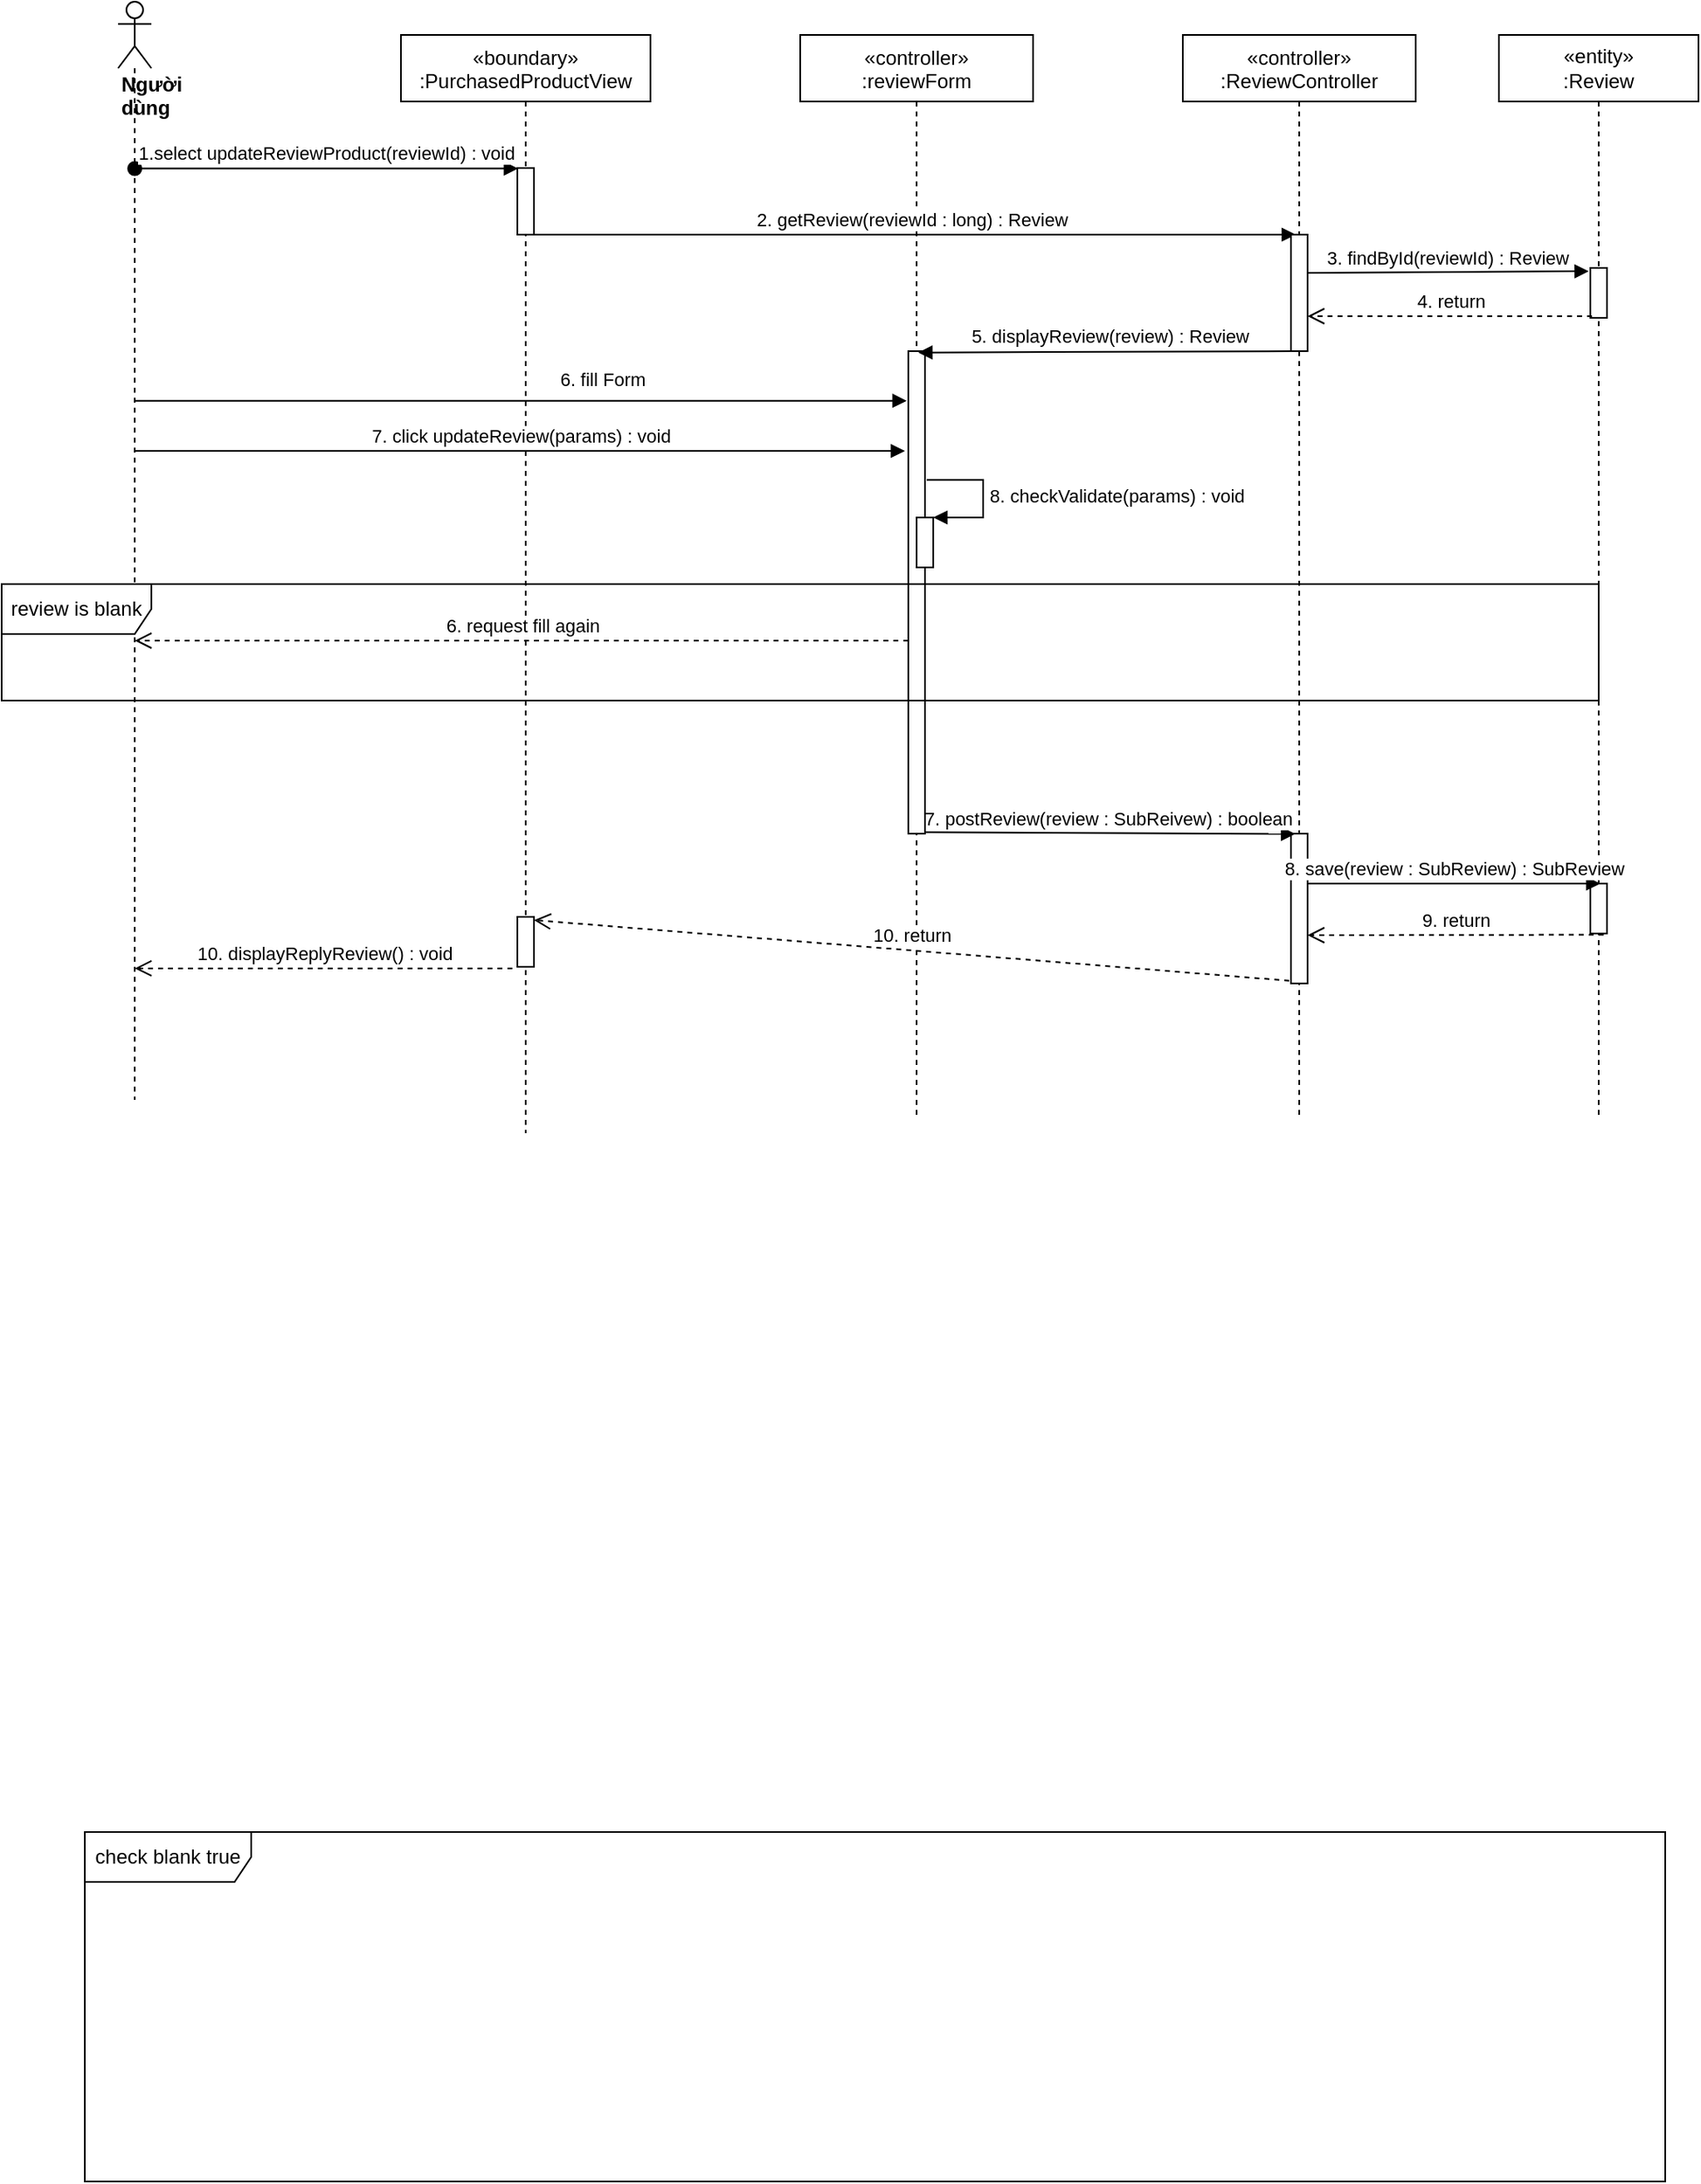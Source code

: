 <mxfile version="14.7.4" type="device"><diagram id="kgpKYQtTHZ0yAKxKKP6v" name="Page-1"><mxGraphModel dx="868" dy="425" grid="1" gridSize="10" guides="1" tooltips="1" connect="1" arrows="1" fold="1" page="1" pageScale="1" pageWidth="850" pageHeight="1100" math="0" shadow="0"><root><mxCell id="0"/><mxCell id="1" parent="0"/><mxCell id="0CzADNxZ9iThf1ZMLkq9-1" value="«boundary»&#10;:PurchasedProductView" style="shape=umlLifeline;perimeter=lifelinePerimeter;container=1;collapsible=0;recursiveResize=0;rounded=0;shadow=0;strokeWidth=1;" vertex="1" parent="1"><mxGeometry x="260" y="80" width="150" height="660" as="geometry"/></mxCell><mxCell id="0CzADNxZ9iThf1ZMLkq9-2" value="" style="html=1;points=[];perimeter=orthogonalPerimeter;" vertex="1" parent="0CzADNxZ9iThf1ZMLkq9-1"><mxGeometry x="70" y="80" width="10" height="40" as="geometry"/></mxCell><mxCell id="0CzADNxZ9iThf1ZMLkq9-3" value="«controller»&#10;:ReviewController" style="shape=umlLifeline;perimeter=lifelinePerimeter;container=1;collapsible=0;recursiveResize=0;rounded=0;shadow=0;strokeWidth=1;size=40;" vertex="1" parent="1"><mxGeometry x="730" y="80" width="140" height="650" as="geometry"/></mxCell><mxCell id="0CzADNxZ9iThf1ZMLkq9-4" value="" style="points=[];perimeter=orthogonalPerimeter;rounded=0;shadow=0;strokeWidth=1;" vertex="1" parent="0CzADNxZ9iThf1ZMLkq9-3"><mxGeometry x="65" y="480" width="10" height="90" as="geometry"/></mxCell><mxCell id="0CzADNxZ9iThf1ZMLkq9-5" value="&lt;div&gt;&lt;b&gt;Người dùng&lt;/b&gt;&lt;/div&gt;" style="shape=umlLifeline;participant=umlActor;perimeter=lifelinePerimeter;whiteSpace=wrap;html=1;container=1;collapsible=0;recursiveResize=0;verticalAlign=top;spacingTop=36;outlineConnect=0;align=left;" vertex="1" parent="1"><mxGeometry x="90" y="60" width="20" height="660" as="geometry"/></mxCell><mxCell id="0CzADNxZ9iThf1ZMLkq9-6" value="1.select updateReviewProduct(reviewId) : void" style="html=1;verticalAlign=bottom;startArrow=oval;startFill=1;endArrow=block;startSize=8;entryX=0.04;entryY=0.007;entryDx=0;entryDy=0;entryPerimeter=0;" edge="1" parent="1" source="0CzADNxZ9iThf1ZMLkq9-5" target="0CzADNxZ9iThf1ZMLkq9-2"><mxGeometry width="60" relative="1" as="geometry"><mxPoint x="410" y="240" as="sourcePoint"/><mxPoint x="293" y="170" as="targetPoint"/></mxGeometry></mxCell><mxCell id="0CzADNxZ9iThf1ZMLkq9-7" value="&lt;span&gt;«entity»&lt;br&gt;&lt;/span&gt;:Review" style="shape=umlLifeline;perimeter=lifelinePerimeter;whiteSpace=wrap;html=1;container=1;collapsible=0;recursiveResize=0;outlineConnect=0;" vertex="1" parent="1"><mxGeometry x="920" y="80" width="120" height="650" as="geometry"/></mxCell><mxCell id="0CzADNxZ9iThf1ZMLkq9-8" value="" style="points=[];perimeter=orthogonalPerimeter;rounded=0;shadow=0;strokeWidth=1;" vertex="1" parent="0CzADNxZ9iThf1ZMLkq9-7"><mxGeometry x="55" y="510" width="10" height="30" as="geometry"/></mxCell><mxCell id="0CzADNxZ9iThf1ZMLkq9-9" value="8. save(review : SubReview) : SubReview" style="html=1;verticalAlign=bottom;endArrow=block;entryX=0.6;entryY=0;entryDx=0;entryDy=0;entryPerimeter=0;exitX=1;exitY=0.333;exitDx=0;exitDy=0;exitPerimeter=0;" edge="1" parent="1" source="0CzADNxZ9iThf1ZMLkq9-4" target="0CzADNxZ9iThf1ZMLkq9-8"><mxGeometry width="80" relative="1" as="geometry"><mxPoint x="894" y="510" as="sourcePoint"/><mxPoint x="850" y="440" as="targetPoint"/></mxGeometry></mxCell><mxCell id="0CzADNxZ9iThf1ZMLkq9-10" value="9. return" style="html=1;verticalAlign=bottom;endArrow=open;dashed=1;endSize=8;exitX=0.8;exitY=1.025;exitDx=0;exitDy=0;exitPerimeter=0;entryX=1;entryY=0.678;entryDx=0;entryDy=0;entryPerimeter=0;" edge="1" parent="1" source="0CzADNxZ9iThf1ZMLkq9-8" target="0CzADNxZ9iThf1ZMLkq9-4"><mxGeometry relative="1" as="geometry"><mxPoint x="850" y="440" as="sourcePoint"/><mxPoint x="760" y="580" as="targetPoint"/></mxGeometry></mxCell><mxCell id="0CzADNxZ9iThf1ZMLkq9-11" value="6. fill Form" style="html=1;verticalAlign=bottom;endArrow=block;entryX=-0.1;entryY=0.103;entryDx=0;entryDy=0;entryPerimeter=0;" edge="1" parent="1" source="0CzADNxZ9iThf1ZMLkq9-5" target="0CzADNxZ9iThf1ZMLkq9-16"><mxGeometry x="0.208" y="4" width="80" relative="1" as="geometry"><mxPoint x="410" y="350" as="sourcePoint"/><mxPoint x="530" y="259" as="targetPoint"/><mxPoint as="offset"/></mxGeometry></mxCell><mxCell id="0CzADNxZ9iThf1ZMLkq9-12" value="7. postReview(review : SubReivew) : boolean" style="html=1;verticalAlign=bottom;endArrow=block;entryX=0.26;entryY=0.002;entryDx=0;entryDy=0;entryPerimeter=0;exitX=0.7;exitY=0.997;exitDx=0;exitDy=0;exitPerimeter=0;" edge="1" parent="1" source="0CzADNxZ9iThf1ZMLkq9-16" target="0CzADNxZ9iThf1ZMLkq9-4"><mxGeometry width="80" relative="1" as="geometry"><mxPoint x="590" y="560" as="sourcePoint"/><mxPoint x="620" y="450" as="targetPoint"/></mxGeometry></mxCell><mxCell id="0CzADNxZ9iThf1ZMLkq9-13" value="7. click updateReview(params) : void" style="html=1;verticalAlign=bottom;endArrow=block;" edge="1" parent="1" source="0CzADNxZ9iThf1ZMLkq9-5"><mxGeometry width="80" relative="1" as="geometry"><mxPoint x="430" y="450" as="sourcePoint"/><mxPoint x="563" y="330" as="targetPoint"/></mxGeometry></mxCell><mxCell id="0CzADNxZ9iThf1ZMLkq9-14" value="«controller»&#10;:reviewForm" style="shape=umlLifeline;perimeter=lifelinePerimeter;container=1;collapsible=0;recursiveResize=0;rounded=0;shadow=0;strokeWidth=1;size=40;" vertex="1" parent="1"><mxGeometry x="500" y="80" width="140" height="650" as="geometry"/></mxCell><mxCell id="0CzADNxZ9iThf1ZMLkq9-15" value="2. getReview(reviewId : long) : Review" style="html=1;verticalAlign=bottom;endArrow=block;entryX=0.3;entryY=0;entryDx=0;entryDy=0;entryPerimeter=0;exitX=0.5;exitY=1;exitDx=0;exitDy=0;exitPerimeter=0;" edge="1" parent="1" source="0CzADNxZ9iThf1ZMLkq9-2" target="0CzADNxZ9iThf1ZMLkq9-25"><mxGeometry width="80" relative="1" as="geometry"><mxPoint x="350" y="200" as="sourcePoint"/><mxPoint x="510" y="240" as="targetPoint"/></mxGeometry></mxCell><mxCell id="0CzADNxZ9iThf1ZMLkq9-16" value="" style="html=1;points=[];perimeter=orthogonalPerimeter;" vertex="1" parent="1"><mxGeometry x="565" y="270" width="10" height="290" as="geometry"/></mxCell><mxCell id="0CzADNxZ9iThf1ZMLkq9-19" value="6. request fill again" style="html=1;verticalAlign=bottom;endArrow=open;dashed=1;endSize=8;exitX=0;exitY=0.6;exitDx=0;exitDy=0;exitPerimeter=0;" edge="1" parent="1" source="0CzADNxZ9iThf1ZMLkq9-16" target="0CzADNxZ9iThf1ZMLkq9-5"><mxGeometry relative="1" as="geometry"><mxPoint x="610" y="340" as="sourcePoint"/><mxPoint x="530" y="340" as="targetPoint"/></mxGeometry></mxCell><mxCell id="0CzADNxZ9iThf1ZMLkq9-20" value="review is blank" style="shape=umlFrame;whiteSpace=wrap;html=1;width=90;height=30;" vertex="1" parent="1"><mxGeometry x="20" y="410" width="960" height="70" as="geometry"/></mxCell><mxCell id="0CzADNxZ9iThf1ZMLkq9-21" value="10. return" style="html=1;verticalAlign=bottom;endArrow=open;dashed=1;endSize=8;exitX=-0.1;exitY=0.982;exitDx=0;exitDy=0;exitPerimeter=0;entryX=1;entryY=0.065;entryDx=0;entryDy=0;entryPerimeter=0;" edge="1" parent="1" source="0CzADNxZ9iThf1ZMLkq9-4" target="0CzADNxZ9iThf1ZMLkq9-23"><mxGeometry relative="1" as="geometry"><mxPoint x="590" y="640" as="sourcePoint"/><mxPoint x="510" y="640" as="targetPoint"/></mxGeometry></mxCell><mxCell id="0CzADNxZ9iThf1ZMLkq9-22" value="&lt;span style=&quot;color: rgb(0 , 0 , 0) ; font-family: &amp;#34;helvetica&amp;#34; ; font-size: 11px ; font-style: normal ; font-weight: 400 ; letter-spacing: normal ; text-align: center ; text-indent: 0px ; text-transform: none ; word-spacing: 0px ; background-color: rgb(255 , 255 , 255) ; display: inline ; float: none&quot;&gt;10. displayReplyReview() : void&lt;/span&gt;" style="html=1;verticalAlign=bottom;endArrow=open;dashed=1;endSize=8;exitX=-0.3;exitY=1.033;exitDx=0;exitDy=0;exitPerimeter=0;" edge="1" parent="1" source="0CzADNxZ9iThf1ZMLkq9-23" target="0CzADNxZ9iThf1ZMLkq9-5"><mxGeometry relative="1" as="geometry"><mxPoint x="590" y="640" as="sourcePoint"/><mxPoint x="510" y="640" as="targetPoint"/></mxGeometry></mxCell><mxCell id="0CzADNxZ9iThf1ZMLkq9-23" value="" style="html=1;points=[];perimeter=orthogonalPerimeter;" vertex="1" parent="1"><mxGeometry x="330" y="610" width="10" height="30" as="geometry"/></mxCell><mxCell id="0CzADNxZ9iThf1ZMLkq9-24" value="check blank true" style="shape=umlFrame;whiteSpace=wrap;html=1;width=100;height=30;" vertex="1" parent="1"><mxGeometry x="70" y="1160" width="950" height="210" as="geometry"/></mxCell><mxCell id="0CzADNxZ9iThf1ZMLkq9-25" value="" style="html=1;points=[];perimeter=orthogonalPerimeter;" vertex="1" parent="1"><mxGeometry x="795" y="200" width="10" height="70" as="geometry"/></mxCell><mxCell id="0CzADNxZ9iThf1ZMLkq9-26" value="3. findById(reviewId) : Review" style="html=1;verticalAlign=bottom;endArrow=block;entryX=-0.1;entryY=0.067;entryDx=0;entryDy=0;entryPerimeter=0;exitX=1;exitY=0.329;exitDx=0;exitDy=0;exitPerimeter=0;" edge="1" parent="1" source="0CzADNxZ9iThf1ZMLkq9-25" target="0CzADNxZ9iThf1ZMLkq9-27"><mxGeometry width="80" relative="1" as="geometry"><mxPoint x="800" y="222" as="sourcePoint"/><mxPoint x="680" y="320" as="targetPoint"/></mxGeometry></mxCell><mxCell id="0CzADNxZ9iThf1ZMLkq9-27" value="" style="html=1;points=[];perimeter=orthogonalPerimeter;" vertex="1" parent="1"><mxGeometry x="975" y="220" width="10" height="30" as="geometry"/></mxCell><mxCell id="0CzADNxZ9iThf1ZMLkq9-28" value="4. return" style="html=1;verticalAlign=bottom;endArrow=open;dashed=1;endSize=8;exitX=0.1;exitY=0.967;exitDx=0;exitDy=0;exitPerimeter=0;entryX=1;entryY=0.7;entryDx=0;entryDy=0;entryPerimeter=0;" edge="1" parent="1" source="0CzADNxZ9iThf1ZMLkq9-27" target="0CzADNxZ9iThf1ZMLkq9-25"><mxGeometry relative="1" as="geometry"><mxPoint x="900" y="220" as="sourcePoint"/><mxPoint x="800" y="249" as="targetPoint"/></mxGeometry></mxCell><mxCell id="0CzADNxZ9iThf1ZMLkq9-30" value="5. displayReview(review) : Review" style="html=1;verticalAlign=bottom;endArrow=block;exitX=0.5;exitY=1;exitDx=0;exitDy=0;exitPerimeter=0;entryX=0.6;entryY=0.003;entryDx=0;entryDy=0;entryPerimeter=0;" edge="1" parent="1" source="0CzADNxZ9iThf1ZMLkq9-25" target="0CzADNxZ9iThf1ZMLkq9-16"><mxGeometry width="80" relative="1" as="geometry"><mxPoint x="680" y="230" as="sourcePoint"/><mxPoint x="580" y="270" as="targetPoint"/></mxGeometry></mxCell><mxCell id="0CzADNxZ9iThf1ZMLkq9-32" value="" style="html=1;points=[];perimeter=orthogonalPerimeter;" vertex="1" parent="1"><mxGeometry x="570" y="370" width="10" height="30" as="geometry"/></mxCell><mxCell id="0CzADNxZ9iThf1ZMLkq9-33" value="8. checkValidate(params) : void" style="edgeStyle=orthogonalEdgeStyle;html=1;align=left;spacingLeft=2;endArrow=block;rounded=0;entryX=1;entryY=0;exitX=1.1;exitY=0.267;exitDx=0;exitDy=0;exitPerimeter=0;" edge="1" target="0CzADNxZ9iThf1ZMLkq9-32" parent="1" source="0CzADNxZ9iThf1ZMLkq9-16"><mxGeometry relative="1" as="geometry"><mxPoint x="580" y="360" as="sourcePoint"/><Array as="points"><mxPoint x="610" y="347"/><mxPoint x="610" y="370"/></Array></mxGeometry></mxCell></root></mxGraphModel></diagram></mxfile>